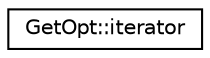 digraph "Graphical Class Hierarchy"
{
 // LATEX_PDF_SIZE
  edge [fontname="Helvetica",fontsize="10",labelfontname="Helvetica",labelfontsize="10"];
  node [fontname="Helvetica",fontsize="10",shape=record];
  rankdir="LR";
  Node0 [label="GetOpt::iterator",height=0.2,width=0.4,color="black", fillcolor="white", style="filled",URL="$class_get_opt_1_1iterator.html",tooltip=" "];
}
